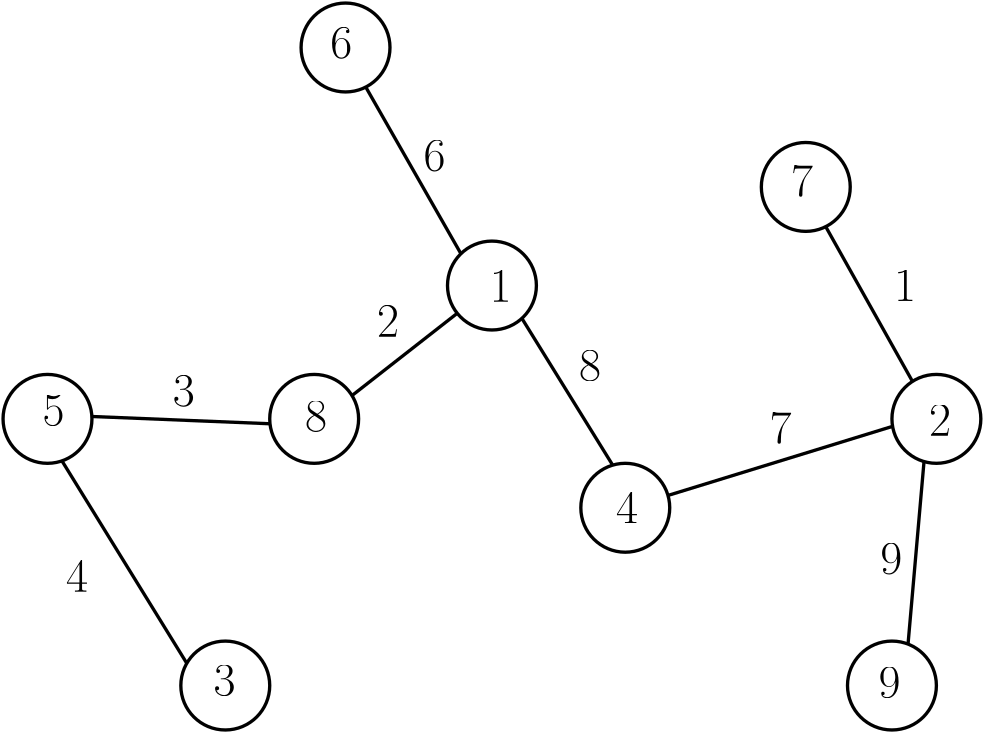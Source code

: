 <?xml version="1.0"?>
<!DOCTYPE ipe SYSTEM "ipe.dtd">
<ipe version="70206" creator="Ipe 7.2.6">
<info created="D:20161005132929" modified="D:20190423141112"/>
<ipestyle name="basic">
<symbol name="arrow/arc(spx)">
<path stroke="sym-stroke" fill="sym-stroke" pen="sym-pen">
0 0 m
-1 0.333 l
-1 -0.333 l
h
</path>
</symbol>
<symbol name="arrow/farc(spx)">
<path stroke="sym-stroke" fill="white" pen="sym-pen">
0 0 m
-1 0.333 l
-1 -0.333 l
h
</path>
</symbol>
<symbol name="arrow/ptarc(spx)">
<path stroke="sym-stroke" fill="sym-stroke" pen="sym-pen">
0 0 m
-1 0.333 l
-0.8 0 l
-1 -0.333 l
h
</path>
</symbol>
<symbol name="arrow/fptarc(spx)">
<path stroke="sym-stroke" fill="white" pen="sym-pen">
0 0 m
-1 0.333 l
-0.8 0 l
-1 -0.333 l
h
</path>
</symbol>
<symbol name="mark/circle(sx)" transformations="translations">
<path fill="sym-stroke">
0.6 0 0 0.6 0 0 e
0.4 0 0 0.4 0 0 e
</path>
</symbol>
<symbol name="mark/disk(sx)" transformations="translations">
<path fill="sym-stroke">
0.6 0 0 0.6 0 0 e
</path>
</symbol>
<symbol name="mark/fdisk(sfx)" transformations="translations">
<group>
<path fill="sym-fill">
0.5 0 0 0.5 0 0 e
</path>
<path fill="sym-stroke" fillrule="eofill">
0.6 0 0 0.6 0 0 e
0.4 0 0 0.4 0 0 e
</path>
</group>
</symbol>
<symbol name="mark/box(sx)" transformations="translations">
<path fill="sym-stroke" fillrule="eofill">
-0.6 -0.6 m
0.6 -0.6 l
0.6 0.6 l
-0.6 0.6 l
h
-0.4 -0.4 m
0.4 -0.4 l
0.4 0.4 l
-0.4 0.4 l
h
</path>
</symbol>
<symbol name="mark/square(sx)" transformations="translations">
<path fill="sym-stroke">
-0.6 -0.6 m
0.6 -0.6 l
0.6 0.6 l
-0.6 0.6 l
h
</path>
</symbol>
<symbol name="mark/fsquare(sfx)" transformations="translations">
<group>
<path fill="sym-fill">
-0.5 -0.5 m
0.5 -0.5 l
0.5 0.5 l
-0.5 0.5 l
h
</path>
<path fill="sym-stroke" fillrule="eofill">
-0.6 -0.6 m
0.6 -0.6 l
0.6 0.6 l
-0.6 0.6 l
h
-0.4 -0.4 m
0.4 -0.4 l
0.4 0.4 l
-0.4 0.4 l
h
</path>
</group>
</symbol>
<symbol name="mark/cross(sx)" transformations="translations">
<group>
<path fill="sym-stroke">
-0.43 -0.57 m
0.57 0.43 l
0.43 0.57 l
-0.57 -0.43 l
h
</path>
<path fill="sym-stroke">
-0.43 0.57 m
0.57 -0.43 l
0.43 -0.57 l
-0.57 0.43 l
h
</path>
</group>
</symbol>
<symbol name="arrow/fnormal(spx)">
<path stroke="sym-stroke" fill="white" pen="sym-pen">
0 0 m
-1 0.333 l
-1 -0.333 l
h
</path>
</symbol>
<symbol name="arrow/pointed(spx)">
<path stroke="sym-stroke" fill="sym-stroke" pen="sym-pen">
0 0 m
-1 0.333 l
-0.8 0 l
-1 -0.333 l
h
</path>
</symbol>
<symbol name="arrow/fpointed(spx)">
<path stroke="sym-stroke" fill="white" pen="sym-pen">
0 0 m
-1 0.333 l
-0.8 0 l
-1 -0.333 l
h
</path>
</symbol>
<symbol name="arrow/linear(spx)">
<path stroke="sym-stroke" pen="sym-pen">
-1 0.333 m
0 0 l
-1 -0.333 l
</path>
</symbol>
<symbol name="arrow/fdouble(spx)">
<path stroke="sym-stroke" fill="white" pen="sym-pen">
0 0 m
-1 0.333 l
-1 -0.333 l
h
-1 0 m
-2 0.333 l
-2 -0.333 l
h
</path>
</symbol>
<symbol name="arrow/double(spx)">
<path stroke="sym-stroke" fill="sym-stroke" pen="sym-pen">
0 0 m
-1 0.333 l
-1 -0.333 l
h
-1 0 m
-2 0.333 l
-2 -0.333 l
h
</path>
</symbol>
<pen name="heavier" value="0.8"/>
<pen name="fat" value="1.2"/>
<pen name="ultrafat" value="2"/>
<symbolsize name="large" value="5"/>
<symbolsize name="small" value="2"/>
<symbolsize name="tiny" value="1.1"/>
<arrowsize name="large" value="10"/>
<arrowsize name="small" value="5"/>
<arrowsize name="tiny" value="3"/>
<color name="red" value="1 0 0"/>
<color name="green" value="0 1 0"/>
<color name="blue" value="0 0 1"/>
<color name="yellow" value="1 1 0"/>
<color name="orange" value="1 0.647 0"/>
<color name="gold" value="1 0.843 0"/>
<color name="purple" value="0.627 0.125 0.941"/>
<color name="gray" value="0.745"/>
<color name="brown" value="0.647 0.165 0.165"/>
<color name="navy" value="0 0 0.502"/>
<color name="pink" value="1 0.753 0.796"/>
<color name="seagreen" value="0.18 0.545 0.341"/>
<color name="turquoise" value="0.251 0.878 0.816"/>
<color name="violet" value="0.933 0.51 0.933"/>
<color name="darkblue" value="0 0 0.545"/>
<color name="darkcyan" value="0 0.545 0.545"/>
<color name="darkgray" value="0.663"/>
<color name="darkgreen" value="0 0.392 0"/>
<color name="darkmagenta" value="0.545 0 0.545"/>
<color name="darkorange" value="1 0.549 0"/>
<color name="darkred" value="0.545 0 0"/>
<color name="lightblue" value="0.678 0.847 0.902"/>
<color name="lightcyan" value="0.878 1 1"/>
<color name="lightgray" value="0.827"/>
<color name="lightgreen" value="0.565 0.933 0.565"/>
<color name="lightyellow" value="1 1 0.878"/>
<dashstyle name="dashed" value="[4] 0"/>
<dashstyle name="dotted" value="[1 3] 0"/>
<dashstyle name="dash dotted" value="[4 2 1 2] 0"/>
<dashstyle name="dash dot dotted" value="[4 2 1 2 1 2] 0"/>
<textsize name="large" value="\large"/>
<textsize name="small" value="\small"/>
<textsize name="tiny" value="\tiny"/>
<textsize name="Large" value="\Large"/>
<textsize name="LARGE" value="\LARGE"/>
<textsize name="huge" value="\huge"/>
<textsize name="Huge" value="\Huge"/>
<textsize name="footnote" value="\footnotesize"/>
<textstyle name="center" begin="\begin{center}" end="\end{center}"/>
<textstyle name="itemize" begin="\begin{itemize}" end="\end{itemize}"/>
<textstyle name="item" begin="\begin{itemize}\item{}" end="\end{itemize}"/>
<gridsize name="4 pts" value="4"/>
<gridsize name="8 pts (~3 mm)" value="8"/>
<gridsize name="16 pts (~6 mm)" value="16"/>
<gridsize name="32 pts (~12 mm)" value="32"/>
<gridsize name="10 pts (~3.5 mm)" value="10"/>
<gridsize name="20 pts (~7 mm)" value="20"/>
<gridsize name="14 pts (~5 mm)" value="14"/>
<gridsize name="28 pts (~10 mm)" value="28"/>
<gridsize name="56 pts (~20 mm)" value="56"/>
<anglesize name="90 deg" value="90"/>
<anglesize name="60 deg" value="60"/>
<anglesize name="45 deg" value="45"/>
<anglesize name="30 deg" value="30"/>
<anglesize name="22.5 deg" value="22.5"/>
<tiling name="falling" angle="-60" step="4" width="1"/>
<tiling name="rising" angle="30" step="4" width="1"/>
</ipestyle>
<page>
<layer name="alpha"/>
<view layers="alpha" active="alpha"/>
<path layer="alpha" matrix="1 0 0 1 27.2909 21.6928" stroke="black" pen="fat">
16 0 0 16 176 720 e
</path>
<path matrix="1 0 0 1 192.984 -28.5012" stroke="black" pen="fat">
16 0 0 16 176 720 e
</path>
<path matrix="1 0 0 1 16 -112" stroke="black" pen="fat">
16 0 0 16 176 720 e
</path>
<path matrix="1 0 0 1 128 -144" stroke="black" pen="fat">
16 0 0 16 176 720 e
</path>
<path matrix="1 0 0 1 240 -112" stroke="black" pen="fat">
16 0 0 16 176 720 e
</path>
<path matrix="1 0 0 1 -16 -208" stroke="black" pen="fat">
16 0 0 16 176 720 e
</path>
<path matrix="1 0 0 1 -80 -112" stroke="black" pen="fat">
16 0 0 16 176 720 e
</path>
<path matrix="1 0 0 1 80 -64" stroke="black" pen="fat">
16 0 0 16 176 720 e
</path>
<path matrix="1 0 0 1 224 -208" stroke="black" pen="fat">
16 0 0 16 176 720 e
</path>
<text transformations="translations" pos="255.164 650.165" stroke="black" type="label" width="7.895" height="11.097" depth="0" valign="baseline" size="LARGE" style="math">1</text>
<text transformations="translations" pos="413.311 601.881" stroke="black" type="label" width="7.895" height="11.097" depth="0" valign="baseline" size="LARGE" style="math">2</text>
<text transformations="translations" pos="155.797 508.112" stroke="black" type="label" width="7.895" height="11.097" depth="0" valign="baseline" size="LARGE" style="math">3</text>
<text transformations="translations" pos="300.649 570.391" stroke="black" type="label" width="7.895" height="11.097" depth="0" valign="baseline" size="LARGE" style="math">4</text>
<text transformations="translations" pos="94.2179 605.38" stroke="black" type="label" width="7.895" height="11.097" depth="0" valign="baseline" size="LARGE" style="math">5</text>
<text matrix="1 0 0 1 48.9836 3.49883" transformations="translations" pos="314.644 684.453" stroke="black" type="label" width="7.895" height="11.097" depth="0" valign="baseline" size="LARGE" style="math">7</text>
<text transformations="translations" pos="188.686 603.28" stroke="black" type="label" width="7.895" height="11.097" depth="0" valign="baseline" size="LARGE" style="math">8</text>
<text transformations="translations" pos="395.117 507.412" stroke="black" type="label" width="7.895" height="11.097" depth="0" valign="baseline" size="LARGE" style="math">9</text>
<text matrix="1 0 0 1 27.2909 21.6928" transformations="translations" pos="170.492 715.943" stroke="black" type="label" width="7.895" height="11.097" depth="0" valign="baseline" size="LARGE" style="math">6</text>
<path stroke="black" pen="fat">
266.779 644.176 m
299.468 591.345 l
</path>
<path stroke="black" pen="fat">
319.373 580.435 m
400.227 605.312 l
</path>
<path stroke="black" pen="fat">
243.501 646.012 m
205.621 616.394 l
</path>
<path stroke="black" pen="fat">
111.977 608.855 m
176.098 606.236 l
</path>
<path stroke="black" pen="fat">
244.83 667.456 m
210.579 727.449 l
</path>
<path stroke="black" pen="fat">
101.208 592.871 m
146.145 520.003 l
</path>
<text transformations="translations" pos="231.372 697.049" stroke="black" type="label" width="7.895" height="11.097" depth="0" valign="baseline" size="LARGE" style="math">6</text>
<text matrix="1 0 0 1 -14.6951 9.09696" transformations="translations" pos="229.273 628.472" stroke="black" type="label" width="7.895" height="11.097" depth="0" valign="baseline" size="LARGE" style="math">2</text>
<text transformations="translations" pos="141.102 612.377" stroke="black" type="label" width="7.895" height="11.097" depth="0" valign="baseline" size="LARGE" style="math">3</text>
<text matrix="1 0 0 1 -11.8422 -6.45938" transformations="translations" pos="114.511 552.197" stroke="black" type="label" width="7.895" height="11.097" depth="0" valign="baseline" size="LARGE" style="math">4</text>
<text transformations="translations" pos="287.353 621.474" stroke="black" type="label" width="7.895" height="11.097" depth="0" valign="baseline" size="LARGE" style="math">8</text>
<text matrix="1 0 0 1 -48.2839 26.322" transformations="translations" pos="444.101 525.606" stroke="black" type="label" width="7.895" height="11.097" depth="0" valign="baseline" size="LARGE" style="math">9</text>
<text transformations="translations" pos="355.93 599.082" stroke="black" type="label" width="7.895" height="11.097" depth="0" valign="baseline" size="LARGE" style="math">7</text>
<text matrix="1 0 0 1 -6.2979 -54.2979" transformations="translations" pos="407.013 704.746" stroke="black" type="label" width="7.895" height="11.097" depth="0" valign="baseline" size="LARGE" style="math">1</text>
<path stroke="black" pen="fat">
376.163 677.2 m
407.387 621.484 l
</path>
<path stroke="black" pen="fat">
411.547 592.632 m
405.792 526.915 l
</path>
</page>
</ipe>
